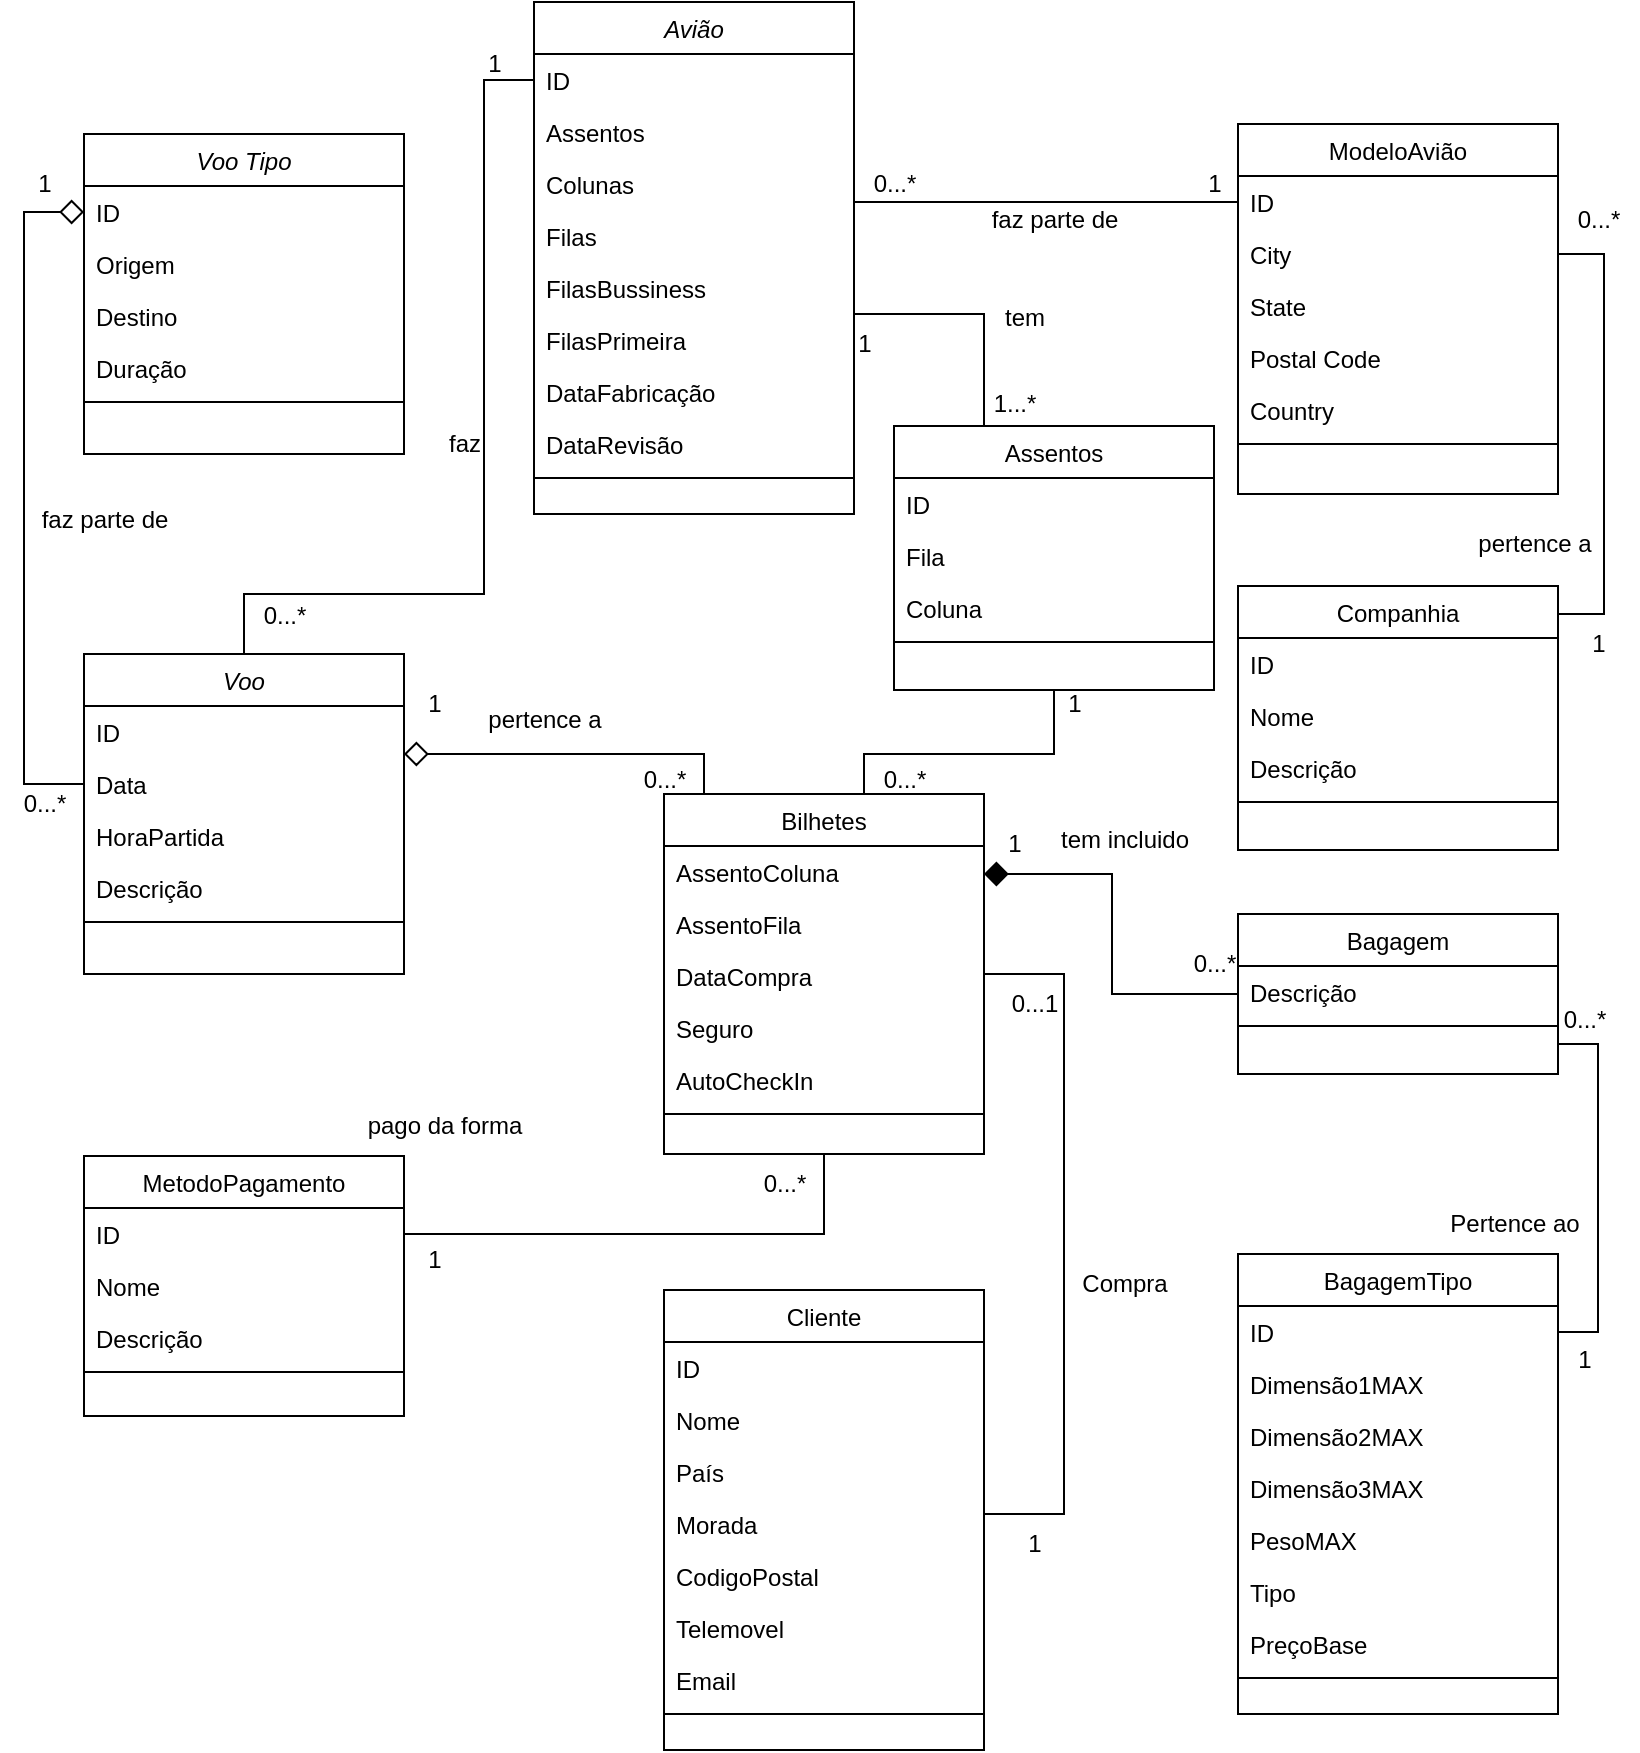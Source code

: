 <mxfile version="22.1.18" type="device">
  <diagram id="C5RBs43oDa-KdzZeNtuy" name="Page-1">
    <mxGraphModel dx="1434" dy="772" grid="1" gridSize="10" guides="1" tooltips="1" connect="1" arrows="1" fold="1" page="1" pageScale="1" pageWidth="827" pageHeight="1169" math="0" shadow="0">
      <root>
        <mxCell id="WIyWlLk6GJQsqaUBKTNV-0" />
        <mxCell id="WIyWlLk6GJQsqaUBKTNV-1" parent="WIyWlLk6GJQsqaUBKTNV-0" />
        <mxCell id="zkfFHV4jXpPFQw0GAbJ--0" value="Avião" style="swimlane;fontStyle=2;align=center;verticalAlign=top;childLayout=stackLayout;horizontal=1;startSize=26;horizontalStack=0;resizeParent=1;resizeLast=0;collapsible=1;marginBottom=0;rounded=0;shadow=0;strokeWidth=1;" parent="WIyWlLk6GJQsqaUBKTNV-1" vertex="1">
          <mxGeometry x="275" y="14" width="160" height="256" as="geometry">
            <mxRectangle x="230" y="140" width="160" height="26" as="alternateBounds" />
          </mxGeometry>
        </mxCell>
        <mxCell id="zkfFHV4jXpPFQw0GAbJ--1" value="ID" style="text;align=left;verticalAlign=top;spacingLeft=4;spacingRight=4;overflow=hidden;rotatable=0;points=[[0,0.5],[1,0.5]];portConstraint=eastwest;" parent="zkfFHV4jXpPFQw0GAbJ--0" vertex="1">
          <mxGeometry y="26" width="160" height="26" as="geometry" />
        </mxCell>
        <mxCell id="zkfFHV4jXpPFQw0GAbJ--3" value="Assentos" style="text;align=left;verticalAlign=top;spacingLeft=4;spacingRight=4;overflow=hidden;rotatable=0;points=[[0,0.5],[1,0.5]];portConstraint=eastwest;rounded=0;shadow=0;html=0;" parent="zkfFHV4jXpPFQw0GAbJ--0" vertex="1">
          <mxGeometry y="52" width="160" height="26" as="geometry" />
        </mxCell>
        <mxCell id="Wv0Kw1sdwFfKHBFZQOiC-17" value="Colunas" style="text;align=left;verticalAlign=top;spacingLeft=4;spacingRight=4;overflow=hidden;rotatable=0;points=[[0,0.5],[1,0.5]];portConstraint=eastwest;rounded=0;shadow=0;html=0;" parent="zkfFHV4jXpPFQw0GAbJ--0" vertex="1">
          <mxGeometry y="78" width="160" height="26" as="geometry" />
        </mxCell>
        <mxCell id="Wv0Kw1sdwFfKHBFZQOiC-20" value="Filas" style="text;align=left;verticalAlign=top;spacingLeft=4;spacingRight=4;overflow=hidden;rotatable=0;points=[[0,0.5],[1,0.5]];portConstraint=eastwest;rounded=0;shadow=0;html=0;" parent="zkfFHV4jXpPFQw0GAbJ--0" vertex="1">
          <mxGeometry y="104" width="160" height="26" as="geometry" />
        </mxCell>
        <mxCell id="Wv0Kw1sdwFfKHBFZQOiC-21" value="FilasBussiness" style="text;align=left;verticalAlign=top;spacingLeft=4;spacingRight=4;overflow=hidden;rotatable=0;points=[[0,0.5],[1,0.5]];portConstraint=eastwest;rounded=0;shadow=0;html=0;" parent="zkfFHV4jXpPFQw0GAbJ--0" vertex="1">
          <mxGeometry y="130" width="160" height="26" as="geometry" />
        </mxCell>
        <mxCell id="Wv0Kw1sdwFfKHBFZQOiC-22" value="FilasPrimeira" style="text;align=left;verticalAlign=top;spacingLeft=4;spacingRight=4;overflow=hidden;rotatable=0;points=[[0,0.5],[1,0.5]];portConstraint=eastwest;rounded=0;shadow=0;html=0;" parent="zkfFHV4jXpPFQw0GAbJ--0" vertex="1">
          <mxGeometry y="156" width="160" height="26" as="geometry" />
        </mxCell>
        <mxCell id="Wv0Kw1sdwFfKHBFZQOiC-23" value="DataFabricação" style="text;align=left;verticalAlign=top;spacingLeft=4;spacingRight=4;overflow=hidden;rotatable=0;points=[[0,0.5],[1,0.5]];portConstraint=eastwest;rounded=0;shadow=0;html=0;" parent="zkfFHV4jXpPFQw0GAbJ--0" vertex="1">
          <mxGeometry y="182" width="160" height="26" as="geometry" />
        </mxCell>
        <mxCell id="Wv0Kw1sdwFfKHBFZQOiC-24" value="DataRevisão" style="text;align=left;verticalAlign=top;spacingLeft=4;spacingRight=4;overflow=hidden;rotatable=0;points=[[0,0.5],[1,0.5]];portConstraint=eastwest;rounded=0;shadow=0;html=0;" parent="zkfFHV4jXpPFQw0GAbJ--0" vertex="1">
          <mxGeometry y="208" width="160" height="26" as="geometry" />
        </mxCell>
        <mxCell id="HFDflKQGZGlNmshFSB-5-81" value="" style="line;html=1;strokeWidth=1;align=left;verticalAlign=middle;spacingTop=-1;spacingLeft=3;spacingRight=3;rotatable=0;labelPosition=right;points=[];portConstraint=eastwest;" parent="zkfFHV4jXpPFQw0GAbJ--0" vertex="1">
          <mxGeometry y="234" width="160" height="8" as="geometry" />
        </mxCell>
        <mxCell id="zkfFHV4jXpPFQw0GAbJ--6" value="Cliente" style="swimlane;fontStyle=0;align=center;verticalAlign=top;childLayout=stackLayout;horizontal=1;startSize=26;horizontalStack=0;resizeParent=1;resizeLast=0;collapsible=1;marginBottom=0;rounded=0;shadow=0;strokeWidth=1;" parent="WIyWlLk6GJQsqaUBKTNV-1" vertex="1">
          <mxGeometry x="340" y="658" width="160" height="230" as="geometry">
            <mxRectangle x="90" y="600" width="160" height="26" as="alternateBounds" />
          </mxGeometry>
        </mxCell>
        <mxCell id="zkfFHV4jXpPFQw0GAbJ--7" value="ID" style="text;align=left;verticalAlign=top;spacingLeft=4;spacingRight=4;overflow=hidden;rotatable=0;points=[[0,0.5],[1,0.5]];portConstraint=eastwest;" parent="zkfFHV4jXpPFQw0GAbJ--6" vertex="1">
          <mxGeometry y="26" width="160" height="26" as="geometry" />
        </mxCell>
        <mxCell id="zkfFHV4jXpPFQw0GAbJ--8" value="Nome" style="text;align=left;verticalAlign=top;spacingLeft=4;spacingRight=4;overflow=hidden;rotatable=0;points=[[0,0.5],[1,0.5]];portConstraint=eastwest;rounded=0;shadow=0;html=0;" parent="zkfFHV4jXpPFQw0GAbJ--6" vertex="1">
          <mxGeometry y="52" width="160" height="26" as="geometry" />
        </mxCell>
        <mxCell id="nn8XLu67sMLuScSWn0Wt-12" value="País" style="text;align=left;verticalAlign=top;spacingLeft=4;spacingRight=4;overflow=hidden;rotatable=0;points=[[0,0.5],[1,0.5]];portConstraint=eastwest;rounded=0;shadow=0;html=0;" parent="zkfFHV4jXpPFQw0GAbJ--6" vertex="1">
          <mxGeometry y="78" width="160" height="26" as="geometry" />
        </mxCell>
        <mxCell id="HFDflKQGZGlNmshFSB-5-25" value="Morada" style="text;align=left;verticalAlign=top;spacingLeft=4;spacingRight=4;overflow=hidden;rotatable=0;points=[[0,0.5],[1,0.5]];portConstraint=eastwest;rounded=0;shadow=0;html=0;" parent="zkfFHV4jXpPFQw0GAbJ--6" vertex="1">
          <mxGeometry y="104" width="160" height="26" as="geometry" />
        </mxCell>
        <mxCell id="HFDflKQGZGlNmshFSB-5-26" value="CodigoPostal" style="text;align=left;verticalAlign=top;spacingLeft=4;spacingRight=4;overflow=hidden;rotatable=0;points=[[0,0.5],[1,0.5]];portConstraint=eastwest;rounded=0;shadow=0;html=0;" parent="zkfFHV4jXpPFQw0GAbJ--6" vertex="1">
          <mxGeometry y="130" width="160" height="26" as="geometry" />
        </mxCell>
        <mxCell id="HFDflKQGZGlNmshFSB-5-27" value="Telemovel" style="text;align=left;verticalAlign=top;spacingLeft=4;spacingRight=4;overflow=hidden;rotatable=0;points=[[0,0.5],[1,0.5]];portConstraint=eastwest;rounded=0;shadow=0;html=0;" parent="zkfFHV4jXpPFQw0GAbJ--6" vertex="1">
          <mxGeometry y="156" width="160" height="26" as="geometry" />
        </mxCell>
        <mxCell id="HFDflKQGZGlNmshFSB-5-28" value="Email" style="text;align=left;verticalAlign=top;spacingLeft=4;spacingRight=4;overflow=hidden;rotatable=0;points=[[0,0.5],[1,0.5]];portConstraint=eastwest;rounded=0;shadow=0;html=0;" parent="zkfFHV4jXpPFQw0GAbJ--6" vertex="1">
          <mxGeometry y="182" width="160" height="26" as="geometry" />
        </mxCell>
        <mxCell id="HFDflKQGZGlNmshFSB-5-44" value="" style="line;html=1;strokeWidth=1;align=left;verticalAlign=middle;spacingTop=-1;spacingLeft=3;spacingRight=3;rotatable=0;labelPosition=right;points=[];portConstraint=eastwest;" parent="zkfFHV4jXpPFQw0GAbJ--6" vertex="1">
          <mxGeometry y="208" width="160" height="8" as="geometry" />
        </mxCell>
        <mxCell id="zkfFHV4jXpPFQw0GAbJ--12" value="" style="endArrow=none;endSize=10;endFill=0;shadow=0;strokeWidth=1;rounded=0;edgeStyle=orthogonalEdgeStyle;elbow=vertical;" parent="WIyWlLk6GJQsqaUBKTNV-1" source="zkfFHV4jXpPFQw0GAbJ--6" edge="1">
          <mxGeometry width="160" relative="1" as="geometry">
            <mxPoint x="170" y="443" as="sourcePoint" />
            <mxPoint x="500" y="500" as="targetPoint" />
            <Array as="points">
              <mxPoint x="540" y="770" />
              <mxPoint x="540" y="500" />
            </Array>
          </mxGeometry>
        </mxCell>
        <mxCell id="zkfFHV4jXpPFQw0GAbJ--17" value="ModeloAvião" style="swimlane;fontStyle=0;align=center;verticalAlign=top;childLayout=stackLayout;horizontal=1;startSize=26;horizontalStack=0;resizeParent=1;resizeLast=0;collapsible=1;marginBottom=0;rounded=0;shadow=0;strokeWidth=1;" parent="WIyWlLk6GJQsqaUBKTNV-1" vertex="1">
          <mxGeometry x="627" y="75" width="160" height="185" as="geometry">
            <mxRectangle x="550" y="140" width="160" height="26" as="alternateBounds" />
          </mxGeometry>
        </mxCell>
        <mxCell id="zkfFHV4jXpPFQw0GAbJ--18" value="ID" style="text;align=left;verticalAlign=top;spacingLeft=4;spacingRight=4;overflow=hidden;rotatable=0;points=[[0,0.5],[1,0.5]];portConstraint=eastwest;" parent="zkfFHV4jXpPFQw0GAbJ--17" vertex="1">
          <mxGeometry y="26" width="160" height="26" as="geometry" />
        </mxCell>
        <mxCell id="zkfFHV4jXpPFQw0GAbJ--19" value="City" style="text;align=left;verticalAlign=top;spacingLeft=4;spacingRight=4;overflow=hidden;rotatable=0;points=[[0,0.5],[1,0.5]];portConstraint=eastwest;rounded=0;shadow=0;html=0;" parent="zkfFHV4jXpPFQw0GAbJ--17" vertex="1">
          <mxGeometry y="52" width="160" height="26" as="geometry" />
        </mxCell>
        <mxCell id="zkfFHV4jXpPFQw0GAbJ--20" value="State" style="text;align=left;verticalAlign=top;spacingLeft=4;spacingRight=4;overflow=hidden;rotatable=0;points=[[0,0.5],[1,0.5]];portConstraint=eastwest;rounded=0;shadow=0;html=0;" parent="zkfFHV4jXpPFQw0GAbJ--17" vertex="1">
          <mxGeometry y="78" width="160" height="26" as="geometry" />
        </mxCell>
        <mxCell id="zkfFHV4jXpPFQw0GAbJ--21" value="Postal Code" style="text;align=left;verticalAlign=top;spacingLeft=4;spacingRight=4;overflow=hidden;rotatable=0;points=[[0,0.5],[1,0.5]];portConstraint=eastwest;rounded=0;shadow=0;html=0;" parent="zkfFHV4jXpPFQw0GAbJ--17" vertex="1">
          <mxGeometry y="104" width="160" height="26" as="geometry" />
        </mxCell>
        <mxCell id="zkfFHV4jXpPFQw0GAbJ--22" value="Country" style="text;align=left;verticalAlign=top;spacingLeft=4;spacingRight=4;overflow=hidden;rotatable=0;points=[[0,0.5],[1,0.5]];portConstraint=eastwest;rounded=0;shadow=0;html=0;" parent="zkfFHV4jXpPFQw0GAbJ--17" vertex="1">
          <mxGeometry y="130" width="160" height="26" as="geometry" />
        </mxCell>
        <mxCell id="HFDflKQGZGlNmshFSB-5-82" value="" style="line;html=1;strokeWidth=1;align=left;verticalAlign=middle;spacingTop=-1;spacingLeft=3;spacingRight=3;rotatable=0;labelPosition=right;points=[];portConstraint=eastwest;" parent="zkfFHV4jXpPFQw0GAbJ--17" vertex="1">
          <mxGeometry y="156" width="160" height="8" as="geometry" />
        </mxCell>
        <mxCell id="iLiX_4BjP5xDrhOlssZI-0" style="edgeStyle=orthogonalEdgeStyle;rounded=0;orthogonalLoop=1;jettySize=auto;html=1;endArrow=none;endFill=0;startArrow=diamond;startFill=0;startSize=10;" parent="WIyWlLk6GJQsqaUBKTNV-1" source="nn8XLu67sMLuScSWn0Wt-0" target="nn8XLu67sMLuScSWn0Wt-6" edge="1">
          <mxGeometry relative="1" as="geometry">
            <Array as="points">
              <mxPoint x="20" y="119" />
              <mxPoint x="20" y="405" />
            </Array>
            <mxPoint x="50" y="405" as="targetPoint" />
          </mxGeometry>
        </mxCell>
        <mxCell id="nn8XLu67sMLuScSWn0Wt-0" value="Voo Tipo" style="swimlane;fontStyle=2;align=center;verticalAlign=top;childLayout=stackLayout;horizontal=1;startSize=26;horizontalStack=0;resizeParent=1;resizeLast=0;collapsible=1;marginBottom=0;rounded=0;shadow=0;strokeWidth=1;" parent="WIyWlLk6GJQsqaUBKTNV-1" vertex="1">
          <mxGeometry x="50" y="80" width="160" height="160" as="geometry">
            <mxRectangle x="230" y="140" width="160" height="26" as="alternateBounds" />
          </mxGeometry>
        </mxCell>
        <mxCell id="nn8XLu67sMLuScSWn0Wt-1" value="ID" style="text;align=left;verticalAlign=top;spacingLeft=4;spacingRight=4;overflow=hidden;rotatable=0;points=[[0,0.5],[1,0.5]];portConstraint=eastwest;" parent="nn8XLu67sMLuScSWn0Wt-0" vertex="1">
          <mxGeometry y="26" width="160" height="26" as="geometry" />
        </mxCell>
        <mxCell id="nn8XLu67sMLuScSWn0Wt-2" value="Origem" style="text;align=left;verticalAlign=top;spacingLeft=4;spacingRight=4;overflow=hidden;rotatable=0;points=[[0,0.5],[1,0.5]];portConstraint=eastwest;rounded=0;shadow=0;html=0;" parent="nn8XLu67sMLuScSWn0Wt-0" vertex="1">
          <mxGeometry y="52" width="160" height="26" as="geometry" />
        </mxCell>
        <mxCell id="nn8XLu67sMLuScSWn0Wt-3" value="Destino" style="text;align=left;verticalAlign=top;spacingLeft=4;spacingRight=4;overflow=hidden;rotatable=0;points=[[0,0.5],[1,0.5]];portConstraint=eastwest;rounded=0;shadow=0;html=0;" parent="nn8XLu67sMLuScSWn0Wt-0" vertex="1">
          <mxGeometry y="78" width="160" height="26" as="geometry" />
        </mxCell>
        <mxCell id="Wv0Kw1sdwFfKHBFZQOiC-16" value="Duração" style="text;align=left;verticalAlign=top;spacingLeft=4;spacingRight=4;overflow=hidden;rotatable=0;points=[[0,0.5],[1,0.5]];portConstraint=eastwest;rounded=0;shadow=0;html=0;" parent="nn8XLu67sMLuScSWn0Wt-0" vertex="1">
          <mxGeometry y="104" width="160" height="26" as="geometry" />
        </mxCell>
        <mxCell id="HFDflKQGZGlNmshFSB-5-80" value="" style="line;html=1;strokeWidth=1;align=left;verticalAlign=middle;spacingTop=-1;spacingLeft=3;spacingRight=3;rotatable=0;labelPosition=right;points=[];portConstraint=eastwest;" parent="nn8XLu67sMLuScSWn0Wt-0" vertex="1">
          <mxGeometry y="130" width="160" height="8" as="geometry" />
        </mxCell>
        <mxCell id="nn8XLu67sMLuScSWn0Wt-6" value="Voo" style="swimlane;fontStyle=2;align=center;verticalAlign=top;childLayout=stackLayout;horizontal=1;startSize=26;horizontalStack=0;resizeParent=1;resizeLast=0;collapsible=1;marginBottom=0;rounded=0;shadow=0;strokeWidth=1;" parent="WIyWlLk6GJQsqaUBKTNV-1" vertex="1">
          <mxGeometry x="50" y="340" width="160" height="160" as="geometry">
            <mxRectangle x="230" y="140" width="160" height="26" as="alternateBounds" />
          </mxGeometry>
        </mxCell>
        <mxCell id="nn8XLu67sMLuScSWn0Wt-7" value="ID" style="text;align=left;verticalAlign=top;spacingLeft=4;spacingRight=4;overflow=hidden;rotatable=0;points=[[0,0.5],[1,0.5]];portConstraint=eastwest;" parent="nn8XLu67sMLuScSWn0Wt-6" vertex="1">
          <mxGeometry y="26" width="160" height="26" as="geometry" />
        </mxCell>
        <mxCell id="Wv0Kw1sdwFfKHBFZQOiC-13" value="Data" style="text;align=left;verticalAlign=top;spacingLeft=4;spacingRight=4;overflow=hidden;rotatable=0;points=[[0,0.5],[1,0.5]];portConstraint=eastwest;rounded=0;shadow=0;html=0;" parent="nn8XLu67sMLuScSWn0Wt-6" vertex="1">
          <mxGeometry y="52" width="160" height="26" as="geometry" />
        </mxCell>
        <mxCell id="Wv0Kw1sdwFfKHBFZQOiC-14" value="HoraPartida" style="text;align=left;verticalAlign=top;spacingLeft=4;spacingRight=4;overflow=hidden;rotatable=0;points=[[0,0.5],[1,0.5]];portConstraint=eastwest;rounded=0;shadow=0;html=0;" parent="nn8XLu67sMLuScSWn0Wt-6" vertex="1">
          <mxGeometry y="78" width="160" height="26" as="geometry" />
        </mxCell>
        <mxCell id="Wv0Kw1sdwFfKHBFZQOiC-15" value="Descrição" style="text;align=left;verticalAlign=top;spacingLeft=4;spacingRight=4;overflow=hidden;rotatable=0;points=[[0,0.5],[1,0.5]];portConstraint=eastwest;rounded=0;shadow=0;html=0;" parent="nn8XLu67sMLuScSWn0Wt-6" vertex="1">
          <mxGeometry y="104" width="160" height="26" as="geometry" />
        </mxCell>
        <mxCell id="HFDflKQGZGlNmshFSB-5-79" value="" style="line;html=1;strokeWidth=1;align=left;verticalAlign=middle;spacingTop=-1;spacingLeft=3;spacingRight=3;rotatable=0;labelPosition=right;points=[];portConstraint=eastwest;" parent="nn8XLu67sMLuScSWn0Wt-6" vertex="1">
          <mxGeometry y="130" width="160" height="8" as="geometry" />
        </mxCell>
        <mxCell id="iLiX_4BjP5xDrhOlssZI-1" style="edgeStyle=orthogonalEdgeStyle;rounded=0;orthogonalLoop=1;jettySize=auto;html=1;endArrow=none;endFill=0;" parent="WIyWlLk6GJQsqaUBKTNV-1" source="zkfFHV4jXpPFQw0GAbJ--1" target="nn8XLu67sMLuScSWn0Wt-6" edge="1">
          <mxGeometry relative="1" as="geometry">
            <Array as="points">
              <mxPoint x="250" y="53" />
              <mxPoint x="250" y="310" />
              <mxPoint x="130" y="310" />
            </Array>
            <mxPoint x="130" y="418" as="targetPoint" />
          </mxGeometry>
        </mxCell>
        <mxCell id="iLiX_4BjP5xDrhOlssZI-2" value="0...*" style="text;html=1;align=center;verticalAlign=middle;resizable=0;points=[];autosize=1;strokeColor=none;fillColor=none;" parent="WIyWlLk6GJQsqaUBKTNV-1" vertex="1">
          <mxGeometry x="130" y="306" width="40" height="30" as="geometry" />
        </mxCell>
        <mxCell id="iLiX_4BjP5xDrhOlssZI-3" value="0...*" style="text;html=1;align=center;verticalAlign=middle;resizable=0;points=[];autosize=1;strokeColor=none;fillColor=none;" parent="WIyWlLk6GJQsqaUBKTNV-1" vertex="1">
          <mxGeometry x="10" y="400" width="40" height="30" as="geometry" />
        </mxCell>
        <mxCell id="Wv0Kw1sdwFfKHBFZQOiC-0" value="1" style="text;html=1;align=center;verticalAlign=middle;resizable=0;points=[];autosize=1;strokeColor=none;fillColor=none;" parent="WIyWlLk6GJQsqaUBKTNV-1" vertex="1">
          <mxGeometry x="15" y="90" width="30" height="30" as="geometry" />
        </mxCell>
        <mxCell id="Wv0Kw1sdwFfKHBFZQOiC-1" value="1" style="text;html=1;align=center;verticalAlign=middle;resizable=0;points=[];autosize=1;strokeColor=none;fillColor=none;" parent="WIyWlLk6GJQsqaUBKTNV-1" vertex="1">
          <mxGeometry x="240" y="30" width="30" height="30" as="geometry" />
        </mxCell>
        <mxCell id="Wv0Kw1sdwFfKHBFZQOiC-2" value="Bilhetes" style="swimlane;fontStyle=0;align=center;verticalAlign=top;childLayout=stackLayout;horizontal=1;startSize=26;horizontalStack=0;resizeParent=1;resizeLast=0;collapsible=1;marginBottom=0;rounded=0;shadow=0;strokeWidth=1;" parent="WIyWlLk6GJQsqaUBKTNV-1" vertex="1">
          <mxGeometry x="340" y="410" width="160" height="180" as="geometry">
            <mxRectangle x="90" y="600" width="160" height="26" as="alternateBounds" />
          </mxGeometry>
        </mxCell>
        <mxCell id="Wv0Kw1sdwFfKHBFZQOiC-7" value="AssentoColuna" style="text;align=left;verticalAlign=top;spacingLeft=4;spacingRight=4;overflow=hidden;rotatable=0;points=[[0,0.5],[1,0.5]];portConstraint=eastwest;rounded=0;shadow=0;html=0;" parent="Wv0Kw1sdwFfKHBFZQOiC-2" vertex="1">
          <mxGeometry y="26" width="160" height="26" as="geometry" />
        </mxCell>
        <mxCell id="Wv0Kw1sdwFfKHBFZQOiC-8" value="AssentoFila" style="text;align=left;verticalAlign=top;spacingLeft=4;spacingRight=4;overflow=hidden;rotatable=0;points=[[0,0.5],[1,0.5]];portConstraint=eastwest;rounded=0;shadow=0;html=0;" parent="Wv0Kw1sdwFfKHBFZQOiC-2" vertex="1">
          <mxGeometry y="52" width="160" height="26" as="geometry" />
        </mxCell>
        <mxCell id="Wv0Kw1sdwFfKHBFZQOiC-10" value="DataCompra" style="text;align=left;verticalAlign=top;spacingLeft=4;spacingRight=4;overflow=hidden;rotatable=0;points=[[0,0.5],[1,0.5]];portConstraint=eastwest;rounded=0;shadow=0;html=0;" parent="Wv0Kw1sdwFfKHBFZQOiC-2" vertex="1">
          <mxGeometry y="78" width="160" height="26" as="geometry" />
        </mxCell>
        <mxCell id="Wv0Kw1sdwFfKHBFZQOiC-11" value="Seguro" style="text;align=left;verticalAlign=top;spacingLeft=4;spacingRight=4;overflow=hidden;rotatable=0;points=[[0,0.5],[1,0.5]];portConstraint=eastwest;rounded=0;shadow=0;html=0;" parent="Wv0Kw1sdwFfKHBFZQOiC-2" vertex="1">
          <mxGeometry y="104" width="160" height="26" as="geometry" />
        </mxCell>
        <mxCell id="Wv0Kw1sdwFfKHBFZQOiC-12" value="AutoCheckIn" style="text;align=left;verticalAlign=top;spacingLeft=4;spacingRight=4;overflow=hidden;rotatable=0;points=[[0,0.5],[1,0.5]];portConstraint=eastwest;rounded=0;shadow=0;html=0;" parent="Wv0Kw1sdwFfKHBFZQOiC-2" vertex="1">
          <mxGeometry y="130" width="160" height="26" as="geometry" />
        </mxCell>
        <mxCell id="HFDflKQGZGlNmshFSB-5-45" value="" style="line;html=1;strokeWidth=1;align=left;verticalAlign=middle;spacingTop=-1;spacingLeft=3;spacingRight=3;rotatable=0;labelPosition=right;points=[];portConstraint=eastwest;" parent="Wv0Kw1sdwFfKHBFZQOiC-2" vertex="1">
          <mxGeometry y="156" width="160" height="8" as="geometry" />
        </mxCell>
        <mxCell id="Wv0Kw1sdwFfKHBFZQOiC-6" value="" style="endArrow=diamond;endSize=10;endFill=0;shadow=0;strokeWidth=1;rounded=0;edgeStyle=orthogonalEdgeStyle;" parent="WIyWlLk6GJQsqaUBKTNV-1" source="Wv0Kw1sdwFfKHBFZQOiC-2" target="nn8XLu67sMLuScSWn0Wt-6" edge="1">
          <mxGeometry width="160" relative="1" as="geometry">
            <mxPoint x="340" y="475" as="sourcePoint" />
            <mxPoint x="560" y="328" as="targetPoint" />
            <Array as="points">
              <mxPoint x="360" y="390" />
            </Array>
          </mxGeometry>
        </mxCell>
        <mxCell id="HFDflKQGZGlNmshFSB-5-0" value="0...*" style="text;html=1;align=center;verticalAlign=middle;resizable=0;points=[];autosize=1;strokeColor=none;fillColor=none;" parent="WIyWlLk6GJQsqaUBKTNV-1" vertex="1">
          <mxGeometry x="320" y="388" width="40" height="30" as="geometry" />
        </mxCell>
        <mxCell id="HFDflKQGZGlNmshFSB-5-1" value="1" style="text;html=1;align=center;verticalAlign=middle;resizable=0;points=[];autosize=1;strokeColor=none;fillColor=none;" parent="WIyWlLk6GJQsqaUBKTNV-1" vertex="1">
          <mxGeometry x="210" y="350" width="30" height="30" as="geometry" />
        </mxCell>
        <mxCell id="HFDflKQGZGlNmshFSB-5-4" style="edgeStyle=orthogonalEdgeStyle;rounded=0;orthogonalLoop=1;jettySize=auto;html=1;endArrow=none;endFill=0;" parent="WIyWlLk6GJQsqaUBKTNV-1" source="zkfFHV4jXpPFQw0GAbJ--18" target="zkfFHV4jXpPFQw0GAbJ--0" edge="1">
          <mxGeometry relative="1" as="geometry">
            <mxPoint x="435" y="79" as="targetPoint" />
            <Array as="points">
              <mxPoint x="490" y="114" />
              <mxPoint x="490" y="114" />
            </Array>
          </mxGeometry>
        </mxCell>
        <mxCell id="HFDflKQGZGlNmshFSB-5-8" value="faz" style="text;html=1;align=center;verticalAlign=middle;resizable=0;points=[];autosize=1;strokeColor=none;fillColor=none;" parent="WIyWlLk6GJQsqaUBKTNV-1" vertex="1">
          <mxGeometry x="220" y="220" width="40" height="30" as="geometry" />
        </mxCell>
        <mxCell id="HFDflKQGZGlNmshFSB-5-9" value="faz parte de" style="text;html=1;align=center;verticalAlign=middle;resizable=0;points=[];autosize=1;strokeColor=none;fillColor=none;" parent="WIyWlLk6GJQsqaUBKTNV-1" vertex="1">
          <mxGeometry x="490" y="108" width="90" height="30" as="geometry" />
        </mxCell>
        <mxCell id="HFDflKQGZGlNmshFSB-5-10" value="1" style="text;html=1;align=center;verticalAlign=middle;resizable=0;points=[];autosize=1;strokeColor=none;fillColor=none;" parent="WIyWlLk6GJQsqaUBKTNV-1" vertex="1">
          <mxGeometry x="600" y="90" width="30" height="30" as="geometry" />
        </mxCell>
        <mxCell id="HFDflKQGZGlNmshFSB-5-11" value="0...*" style="text;html=1;align=center;verticalAlign=middle;resizable=0;points=[];autosize=1;strokeColor=none;fillColor=none;" parent="WIyWlLk6GJQsqaUBKTNV-1" vertex="1">
          <mxGeometry x="435" y="90" width="40" height="30" as="geometry" />
        </mxCell>
        <mxCell id="HFDflKQGZGlNmshFSB-5-13" value="Companhia" style="swimlane;fontStyle=0;align=center;verticalAlign=top;childLayout=stackLayout;horizontal=1;startSize=26;horizontalStack=0;resizeParent=1;resizeLast=0;collapsible=1;marginBottom=0;rounded=0;shadow=0;strokeWidth=1;" parent="WIyWlLk6GJQsqaUBKTNV-1" vertex="1">
          <mxGeometry x="627" y="306" width="160" height="132" as="geometry">
            <mxRectangle x="550" y="140" width="160" height="26" as="alternateBounds" />
          </mxGeometry>
        </mxCell>
        <mxCell id="HFDflKQGZGlNmshFSB-5-14" value="ID" style="text;align=left;verticalAlign=top;spacingLeft=4;spacingRight=4;overflow=hidden;rotatable=0;points=[[0,0.5],[1,0.5]];portConstraint=eastwest;" parent="HFDflKQGZGlNmshFSB-5-13" vertex="1">
          <mxGeometry y="26" width="160" height="26" as="geometry" />
        </mxCell>
        <mxCell id="HFDflKQGZGlNmshFSB-5-15" value="Nome" style="text;align=left;verticalAlign=top;spacingLeft=4;spacingRight=4;overflow=hidden;rotatable=0;points=[[0,0.5],[1,0.5]];portConstraint=eastwest;rounded=0;shadow=0;html=0;" parent="HFDflKQGZGlNmshFSB-5-13" vertex="1">
          <mxGeometry y="52" width="160" height="26" as="geometry" />
        </mxCell>
        <mxCell id="HFDflKQGZGlNmshFSB-5-16" value="Descrição" style="text;align=left;verticalAlign=top;spacingLeft=4;spacingRight=4;overflow=hidden;rotatable=0;points=[[0,0.5],[1,0.5]];portConstraint=eastwest;rounded=0;shadow=0;html=0;" parent="HFDflKQGZGlNmshFSB-5-13" vertex="1">
          <mxGeometry y="78" width="160" height="26" as="geometry" />
        </mxCell>
        <mxCell id="HFDflKQGZGlNmshFSB-5-19" value="" style="line;html=1;strokeWidth=1;align=left;verticalAlign=middle;spacingTop=-1;spacingLeft=3;spacingRight=3;rotatable=0;labelPosition=right;points=[];portConstraint=eastwest;" parent="HFDflKQGZGlNmshFSB-5-13" vertex="1">
          <mxGeometry y="104" width="160" height="8" as="geometry" />
        </mxCell>
        <mxCell id="HFDflKQGZGlNmshFSB-5-20" style="edgeStyle=orthogonalEdgeStyle;rounded=0;orthogonalLoop=1;jettySize=auto;html=1;endArrow=none;endFill=0;" parent="WIyWlLk6GJQsqaUBKTNV-1" source="HFDflKQGZGlNmshFSB-5-13" target="zkfFHV4jXpPFQw0GAbJ--17" edge="1">
          <mxGeometry relative="1" as="geometry">
            <Array as="points">
              <mxPoint x="810" y="320" />
              <mxPoint x="810" y="140" />
            </Array>
          </mxGeometry>
        </mxCell>
        <mxCell id="HFDflKQGZGlNmshFSB-5-21" value="1" style="text;html=1;align=center;verticalAlign=middle;resizable=0;points=[];autosize=1;strokeColor=none;fillColor=none;" parent="WIyWlLk6GJQsqaUBKTNV-1" vertex="1">
          <mxGeometry x="792" y="320" width="30" height="30" as="geometry" />
        </mxCell>
        <mxCell id="HFDflKQGZGlNmshFSB-5-22" value="0...*" style="text;html=1;align=center;verticalAlign=middle;resizable=0;points=[];autosize=1;strokeColor=none;fillColor=none;" parent="WIyWlLk6GJQsqaUBKTNV-1" vertex="1">
          <mxGeometry x="787" y="108" width="40" height="30" as="geometry" />
        </mxCell>
        <mxCell id="HFDflKQGZGlNmshFSB-5-23" value="pertence a" style="text;html=1;align=center;verticalAlign=middle;resizable=0;points=[];autosize=1;strokeColor=none;fillColor=none;" parent="WIyWlLk6GJQsqaUBKTNV-1" vertex="1">
          <mxGeometry x="735" y="270" width="80" height="30" as="geometry" />
        </mxCell>
        <mxCell id="HFDflKQGZGlNmshFSB-5-24" value="faz parte de" style="text;html=1;align=center;verticalAlign=middle;resizable=0;points=[];autosize=1;strokeColor=none;fillColor=none;" parent="WIyWlLk6GJQsqaUBKTNV-1" vertex="1">
          <mxGeometry x="15" y="258" width="90" height="30" as="geometry" />
        </mxCell>
        <mxCell id="HFDflKQGZGlNmshFSB-5-29" value="0...1" style="text;html=1;align=center;verticalAlign=middle;resizable=0;points=[];autosize=1;strokeColor=none;fillColor=none;" parent="WIyWlLk6GJQsqaUBKTNV-1" vertex="1">
          <mxGeometry x="500" y="500" width="50" height="30" as="geometry" />
        </mxCell>
        <mxCell id="HFDflKQGZGlNmshFSB-5-30" value="1" style="text;html=1;align=center;verticalAlign=middle;resizable=0;points=[];autosize=1;strokeColor=none;fillColor=none;" parent="WIyWlLk6GJQsqaUBKTNV-1" vertex="1">
          <mxGeometry x="510" y="770" width="30" height="30" as="geometry" />
        </mxCell>
        <mxCell id="HFDflKQGZGlNmshFSB-5-31" value="MetodoPagamento" style="swimlane;fontStyle=0;align=center;verticalAlign=top;childLayout=stackLayout;horizontal=1;startSize=26;horizontalStack=0;resizeParent=1;resizeLast=0;collapsible=1;marginBottom=0;rounded=0;shadow=0;strokeWidth=1;" parent="WIyWlLk6GJQsqaUBKTNV-1" vertex="1">
          <mxGeometry x="50" y="591" width="160" height="130" as="geometry">
            <mxRectangle x="90" y="600" width="160" height="26" as="alternateBounds" />
          </mxGeometry>
        </mxCell>
        <mxCell id="HFDflKQGZGlNmshFSB-5-32" value="ID" style="text;align=left;verticalAlign=top;spacingLeft=4;spacingRight=4;overflow=hidden;rotatable=0;points=[[0,0.5],[1,0.5]];portConstraint=eastwest;" parent="HFDflKQGZGlNmshFSB-5-31" vertex="1">
          <mxGeometry y="26" width="160" height="26" as="geometry" />
        </mxCell>
        <mxCell id="HFDflKQGZGlNmshFSB-5-33" value="Nome" style="text;align=left;verticalAlign=top;spacingLeft=4;spacingRight=4;overflow=hidden;rotatable=0;points=[[0,0.5],[1,0.5]];portConstraint=eastwest;rounded=0;shadow=0;html=0;" parent="HFDflKQGZGlNmshFSB-5-31" vertex="1">
          <mxGeometry y="52" width="160" height="26" as="geometry" />
        </mxCell>
        <mxCell id="HFDflKQGZGlNmshFSB-5-34" value="Descrição" style="text;align=left;verticalAlign=top;spacingLeft=4;spacingRight=4;overflow=hidden;rotatable=0;points=[[0,0.5],[1,0.5]];portConstraint=eastwest;rounded=0;shadow=0;html=0;" parent="HFDflKQGZGlNmshFSB-5-31" vertex="1">
          <mxGeometry y="78" width="160" height="26" as="geometry" />
        </mxCell>
        <mxCell id="HFDflKQGZGlNmshFSB-5-40" value="" style="line;html=1;strokeWidth=1;align=left;verticalAlign=middle;spacingTop=-1;spacingLeft=3;spacingRight=3;rotatable=0;labelPosition=right;points=[];portConstraint=eastwest;" parent="HFDflKQGZGlNmshFSB-5-31" vertex="1">
          <mxGeometry y="104" width="160" height="8" as="geometry" />
        </mxCell>
        <mxCell id="HFDflKQGZGlNmshFSB-5-39" style="edgeStyle=orthogonalEdgeStyle;rounded=0;orthogonalLoop=1;jettySize=auto;html=1;endArrow=none;endFill=0;" parent="WIyWlLk6GJQsqaUBKTNV-1" source="HFDflKQGZGlNmshFSB-5-32" target="Wv0Kw1sdwFfKHBFZQOiC-2" edge="1">
          <mxGeometry relative="1" as="geometry">
            <mxPoint x="340" y="527" as="targetPoint" />
          </mxGeometry>
        </mxCell>
        <mxCell id="HFDflKQGZGlNmshFSB-5-41" value="1" style="text;html=1;align=center;verticalAlign=middle;resizable=0;points=[];autosize=1;strokeColor=none;fillColor=none;" parent="WIyWlLk6GJQsqaUBKTNV-1" vertex="1">
          <mxGeometry x="210" y="628" width="30" height="30" as="geometry" />
        </mxCell>
        <mxCell id="HFDflKQGZGlNmshFSB-5-42" value="0...*" style="text;html=1;align=center;verticalAlign=middle;resizable=0;points=[];autosize=1;strokeColor=none;fillColor=none;" parent="WIyWlLk6GJQsqaUBKTNV-1" vertex="1">
          <mxGeometry x="380" y="590" width="40" height="30" as="geometry" />
        </mxCell>
        <mxCell id="HFDflKQGZGlNmshFSB-5-46" value="Bagagem" style="swimlane;fontStyle=0;align=center;verticalAlign=top;childLayout=stackLayout;horizontal=1;startSize=26;horizontalStack=0;resizeParent=1;resizeLast=0;collapsible=1;marginBottom=0;rounded=0;shadow=0;strokeWidth=1;" parent="WIyWlLk6GJQsqaUBKTNV-1" vertex="1">
          <mxGeometry x="627" y="470" width="160" height="80" as="geometry">
            <mxRectangle x="90" y="600" width="160" height="26" as="alternateBounds" />
          </mxGeometry>
        </mxCell>
        <mxCell id="HFDflKQGZGlNmshFSB-5-49" value="Descrição" style="text;align=left;verticalAlign=top;spacingLeft=4;spacingRight=4;overflow=hidden;rotatable=0;points=[[0,0.5],[1,0.5]];portConstraint=eastwest;rounded=0;shadow=0;html=0;" parent="HFDflKQGZGlNmshFSB-5-46" vertex="1">
          <mxGeometry y="26" width="160" height="26" as="geometry" />
        </mxCell>
        <mxCell id="HFDflKQGZGlNmshFSB-5-54" value="" style="line;html=1;strokeWidth=1;align=left;verticalAlign=middle;spacingTop=-1;spacingLeft=3;spacingRight=3;rotatable=0;labelPosition=right;points=[];portConstraint=eastwest;" parent="HFDflKQGZGlNmshFSB-5-46" vertex="1">
          <mxGeometry y="52" width="160" height="8" as="geometry" />
        </mxCell>
        <mxCell id="HFDflKQGZGlNmshFSB-5-55" value="BagagemTipo" style="swimlane;fontStyle=0;align=center;verticalAlign=top;childLayout=stackLayout;horizontal=1;startSize=26;horizontalStack=0;resizeParent=1;resizeLast=0;collapsible=1;marginBottom=0;rounded=0;shadow=0;strokeWidth=1;" parent="WIyWlLk6GJQsqaUBKTNV-1" vertex="1">
          <mxGeometry x="627" y="640" width="160" height="230" as="geometry">
            <mxRectangle x="90" y="600" width="160" height="26" as="alternateBounds" />
          </mxGeometry>
        </mxCell>
        <mxCell id="HFDflKQGZGlNmshFSB-5-56" value="ID" style="text;align=left;verticalAlign=top;spacingLeft=4;spacingRight=4;overflow=hidden;rotatable=0;points=[[0,0.5],[1,0.5]];portConstraint=eastwest;" parent="HFDflKQGZGlNmshFSB-5-55" vertex="1">
          <mxGeometry y="26" width="160" height="26" as="geometry" />
        </mxCell>
        <mxCell id="HFDflKQGZGlNmshFSB-5-57" value="Dimensão1MAX" style="text;align=left;verticalAlign=top;spacingLeft=4;spacingRight=4;overflow=hidden;rotatable=0;points=[[0,0.5],[1,0.5]];portConstraint=eastwest;rounded=0;shadow=0;html=0;" parent="HFDflKQGZGlNmshFSB-5-55" vertex="1">
          <mxGeometry y="52" width="160" height="26" as="geometry" />
        </mxCell>
        <mxCell id="HFDflKQGZGlNmshFSB-5-58" value="Dimensão2MAX" style="text;align=left;verticalAlign=top;spacingLeft=4;spacingRight=4;overflow=hidden;rotatable=0;points=[[0,0.5],[1,0.5]];portConstraint=eastwest;rounded=0;shadow=0;html=0;" parent="HFDflKQGZGlNmshFSB-5-55" vertex="1">
          <mxGeometry y="78" width="160" height="26" as="geometry" />
        </mxCell>
        <mxCell id="HFDflKQGZGlNmshFSB-5-61" value="Dimensão3MAX" style="text;align=left;verticalAlign=top;spacingLeft=4;spacingRight=4;overflow=hidden;rotatable=0;points=[[0,0.5],[1,0.5]];portConstraint=eastwest;rounded=0;shadow=0;html=0;" parent="HFDflKQGZGlNmshFSB-5-55" vertex="1">
          <mxGeometry y="104" width="160" height="26" as="geometry" />
        </mxCell>
        <mxCell id="HFDflKQGZGlNmshFSB-5-62" value="PesoMAX" style="text;align=left;verticalAlign=top;spacingLeft=4;spacingRight=4;overflow=hidden;rotatable=0;points=[[0,0.5],[1,0.5]];portConstraint=eastwest;rounded=0;shadow=0;html=0;" parent="HFDflKQGZGlNmshFSB-5-55" vertex="1">
          <mxGeometry y="130" width="160" height="26" as="geometry" />
        </mxCell>
        <mxCell id="HFDflKQGZGlNmshFSB-5-63" value="Tipo" style="text;align=left;verticalAlign=top;spacingLeft=4;spacingRight=4;overflow=hidden;rotatable=0;points=[[0,0.5],[1,0.5]];portConstraint=eastwest;rounded=0;shadow=0;html=0;" parent="HFDflKQGZGlNmshFSB-5-55" vertex="1">
          <mxGeometry y="156" width="160" height="26" as="geometry" />
        </mxCell>
        <mxCell id="HFDflKQGZGlNmshFSB-5-64" value="PreçoBase" style="text;align=left;verticalAlign=top;spacingLeft=4;spacingRight=4;overflow=hidden;rotatable=0;points=[[0,0.5],[1,0.5]];portConstraint=eastwest;rounded=0;shadow=0;html=0;" parent="HFDflKQGZGlNmshFSB-5-55" vertex="1">
          <mxGeometry y="182" width="160" height="26" as="geometry" />
        </mxCell>
        <mxCell id="HFDflKQGZGlNmshFSB-5-59" value="" style="line;html=1;strokeWidth=1;align=left;verticalAlign=middle;spacingTop=-1;spacingLeft=3;spacingRight=3;rotatable=0;labelPosition=right;points=[];portConstraint=eastwest;" parent="HFDflKQGZGlNmshFSB-5-55" vertex="1">
          <mxGeometry y="208" width="160" height="8" as="geometry" />
        </mxCell>
        <mxCell id="HFDflKQGZGlNmshFSB-5-65" style="edgeStyle=orthogonalEdgeStyle;rounded=0;orthogonalLoop=1;jettySize=auto;html=1;endArrow=diamond;endFill=1;endSize=10;startSize=6;" parent="WIyWlLk6GJQsqaUBKTNV-1" target="Wv0Kw1sdwFfKHBFZQOiC-2" edge="1">
          <mxGeometry relative="1" as="geometry">
            <mxPoint x="627" y="509" as="sourcePoint" />
            <Array as="points">
              <mxPoint x="627" y="510" />
              <mxPoint x="564" y="510" />
              <mxPoint x="564" y="450" />
            </Array>
          </mxGeometry>
        </mxCell>
        <mxCell id="HFDflKQGZGlNmshFSB-5-66" style="edgeStyle=orthogonalEdgeStyle;rounded=0;orthogonalLoop=1;jettySize=auto;html=1;endArrow=none;endFill=0;" parent="WIyWlLk6GJQsqaUBKTNV-1" source="HFDflKQGZGlNmshFSB-5-46" target="HFDflKQGZGlNmshFSB-5-55" edge="1">
          <mxGeometry relative="1" as="geometry">
            <mxPoint x="707" y="522" as="sourcePoint" />
            <Array as="points">
              <mxPoint x="807" y="535" />
              <mxPoint x="807" y="679" />
            </Array>
          </mxGeometry>
        </mxCell>
        <mxCell id="HFDflKQGZGlNmshFSB-5-68" value="1" style="text;html=1;align=center;verticalAlign=middle;resizable=0;points=[];autosize=1;strokeColor=none;fillColor=none;" parent="WIyWlLk6GJQsqaUBKTNV-1" vertex="1">
          <mxGeometry x="500" y="420" width="30" height="30" as="geometry" />
        </mxCell>
        <mxCell id="HFDflKQGZGlNmshFSB-5-69" value="0...*" style="text;html=1;align=center;verticalAlign=middle;resizable=0;points=[];autosize=1;strokeColor=none;fillColor=none;" parent="WIyWlLk6GJQsqaUBKTNV-1" vertex="1">
          <mxGeometry x="595" y="480" width="40" height="30" as="geometry" />
        </mxCell>
        <mxCell id="HFDflKQGZGlNmshFSB-5-70" value="1" style="text;html=1;align=center;verticalAlign=middle;resizable=0;points=[];autosize=1;strokeColor=none;fillColor=none;" parent="WIyWlLk6GJQsqaUBKTNV-1" vertex="1">
          <mxGeometry x="785" y="678" width="30" height="30" as="geometry" />
        </mxCell>
        <mxCell id="HFDflKQGZGlNmshFSB-5-71" value="0...*" style="text;html=1;align=center;verticalAlign=middle;resizable=0;points=[];autosize=1;strokeColor=none;fillColor=none;" parent="WIyWlLk6GJQsqaUBKTNV-1" vertex="1">
          <mxGeometry x="780" y="508" width="40" height="30" as="geometry" />
        </mxCell>
        <mxCell id="HFDflKQGZGlNmshFSB-5-72" value="Compra" style="text;html=1;align=center;verticalAlign=middle;resizable=0;points=[];autosize=1;strokeColor=none;fillColor=none;" parent="WIyWlLk6GJQsqaUBKTNV-1" vertex="1">
          <mxGeometry x="535" y="640" width="70" height="30" as="geometry" />
        </mxCell>
        <mxCell id="HFDflKQGZGlNmshFSB-5-73" value="Pertence ao" style="text;html=1;align=center;verticalAlign=middle;resizable=0;points=[];autosize=1;strokeColor=none;fillColor=none;" parent="WIyWlLk6GJQsqaUBKTNV-1" vertex="1">
          <mxGeometry x="720" y="610" width="90" height="30" as="geometry" />
        </mxCell>
        <mxCell id="HFDflKQGZGlNmshFSB-5-74" value="tem incluido" style="text;html=1;align=center;verticalAlign=middle;resizable=0;points=[];autosize=1;strokeColor=none;fillColor=none;" parent="WIyWlLk6GJQsqaUBKTNV-1" vertex="1">
          <mxGeometry x="525" y="418" width="90" height="30" as="geometry" />
        </mxCell>
        <mxCell id="HFDflKQGZGlNmshFSB-5-75" value="pago da forma" style="text;html=1;align=center;verticalAlign=middle;resizable=0;points=[];autosize=1;strokeColor=none;fillColor=none;" parent="WIyWlLk6GJQsqaUBKTNV-1" vertex="1">
          <mxGeometry x="180" y="561" width="100" height="30" as="geometry" />
        </mxCell>
        <mxCell id="HFDflKQGZGlNmshFSB-5-77" value="pertence a" style="text;html=1;align=center;verticalAlign=middle;resizable=0;points=[];autosize=1;strokeColor=none;fillColor=none;" parent="WIyWlLk6GJQsqaUBKTNV-1" vertex="1">
          <mxGeometry x="240" y="358" width="80" height="30" as="geometry" />
        </mxCell>
        <mxCell id="zFXqYH200cQELAYsPBTV-0" value="Assentos" style="swimlane;fontStyle=0;align=center;verticalAlign=top;childLayout=stackLayout;horizontal=1;startSize=26;horizontalStack=0;resizeParent=1;resizeLast=0;collapsible=1;marginBottom=0;rounded=0;shadow=0;strokeWidth=1;" vertex="1" parent="WIyWlLk6GJQsqaUBKTNV-1">
          <mxGeometry x="455" y="226" width="160" height="132" as="geometry">
            <mxRectangle x="550" y="140" width="160" height="26" as="alternateBounds" />
          </mxGeometry>
        </mxCell>
        <mxCell id="zFXqYH200cQELAYsPBTV-1" value="ID" style="text;align=left;verticalAlign=top;spacingLeft=4;spacingRight=4;overflow=hidden;rotatable=0;points=[[0,0.5],[1,0.5]];portConstraint=eastwest;" vertex="1" parent="zFXqYH200cQELAYsPBTV-0">
          <mxGeometry y="26" width="160" height="26" as="geometry" />
        </mxCell>
        <mxCell id="zFXqYH200cQELAYsPBTV-2" value="Fila" style="text;align=left;verticalAlign=top;spacingLeft=4;spacingRight=4;overflow=hidden;rotatable=0;points=[[0,0.5],[1,0.5]];portConstraint=eastwest;rounded=0;shadow=0;html=0;" vertex="1" parent="zFXqYH200cQELAYsPBTV-0">
          <mxGeometry y="52" width="160" height="26" as="geometry" />
        </mxCell>
        <mxCell id="zFXqYH200cQELAYsPBTV-3" value="Coluna" style="text;align=left;verticalAlign=top;spacingLeft=4;spacingRight=4;overflow=hidden;rotatable=0;points=[[0,0.5],[1,0.5]];portConstraint=eastwest;rounded=0;shadow=0;html=0;" vertex="1" parent="zFXqYH200cQELAYsPBTV-0">
          <mxGeometry y="78" width="160" height="26" as="geometry" />
        </mxCell>
        <mxCell id="zFXqYH200cQELAYsPBTV-4" value="" style="line;html=1;strokeWidth=1;align=left;verticalAlign=middle;spacingTop=-1;spacingLeft=3;spacingRight=3;rotatable=0;labelPosition=right;points=[];portConstraint=eastwest;" vertex="1" parent="zFXqYH200cQELAYsPBTV-0">
          <mxGeometry y="104" width="160" height="8" as="geometry" />
        </mxCell>
        <mxCell id="zFXqYH200cQELAYsPBTV-5" value="" style="endArrow=none;endSize=10;endFill=0;shadow=0;strokeWidth=1;rounded=0;edgeStyle=orthogonalEdgeStyle;startArrow=none;startFill=0;" edge="1" parent="WIyWlLk6GJQsqaUBKTNV-1" source="Wv0Kw1sdwFfKHBFZQOiC-2" target="zFXqYH200cQELAYsPBTV-0">
          <mxGeometry width="160" relative="1" as="geometry">
            <mxPoint x="370" y="420" as="sourcePoint" />
            <mxPoint x="220" y="400" as="targetPoint" />
            <Array as="points">
              <mxPoint x="440" y="390" />
              <mxPoint x="535" y="390" />
            </Array>
          </mxGeometry>
        </mxCell>
        <mxCell id="zFXqYH200cQELAYsPBTV-6" value="1" style="text;html=1;align=center;verticalAlign=middle;resizable=0;points=[];autosize=1;strokeColor=none;fillColor=none;" vertex="1" parent="WIyWlLk6GJQsqaUBKTNV-1">
          <mxGeometry x="530" y="350" width="30" height="30" as="geometry" />
        </mxCell>
        <mxCell id="zFXqYH200cQELAYsPBTV-7" value="0...*" style="text;html=1;align=center;verticalAlign=middle;resizable=0;points=[];autosize=1;strokeColor=none;fillColor=none;" vertex="1" parent="WIyWlLk6GJQsqaUBKTNV-1">
          <mxGeometry x="440" y="388" width="40" height="30" as="geometry" />
        </mxCell>
        <mxCell id="zFXqYH200cQELAYsPBTV-8" style="edgeStyle=orthogonalEdgeStyle;rounded=0;orthogonalLoop=1;jettySize=auto;html=1;endArrow=none;endFill=0;" edge="1" parent="WIyWlLk6GJQsqaUBKTNV-1" source="zFXqYH200cQELAYsPBTV-0" target="zkfFHV4jXpPFQw0GAbJ--0">
          <mxGeometry relative="1" as="geometry">
            <mxPoint x="445" y="124" as="targetPoint" />
            <Array as="points">
              <mxPoint x="500" y="170" />
            </Array>
            <mxPoint x="637" y="124" as="sourcePoint" />
          </mxGeometry>
        </mxCell>
        <mxCell id="zFXqYH200cQELAYsPBTV-9" value="tem" style="text;html=1;align=center;verticalAlign=middle;resizable=0;points=[];autosize=1;strokeColor=none;fillColor=none;" vertex="1" parent="WIyWlLk6GJQsqaUBKTNV-1">
          <mxGeometry x="500" y="157" width="40" height="30" as="geometry" />
        </mxCell>
        <mxCell id="zFXqYH200cQELAYsPBTV-10" value="1...*" style="text;html=1;align=center;verticalAlign=middle;resizable=0;points=[];autosize=1;strokeColor=none;fillColor=none;" vertex="1" parent="WIyWlLk6GJQsqaUBKTNV-1">
          <mxGeometry x="495" y="200" width="40" height="30" as="geometry" />
        </mxCell>
        <mxCell id="zFXqYH200cQELAYsPBTV-11" value="1" style="text;html=1;align=center;verticalAlign=middle;resizable=0;points=[];autosize=1;strokeColor=none;fillColor=none;" vertex="1" parent="WIyWlLk6GJQsqaUBKTNV-1">
          <mxGeometry x="425" y="170" width="30" height="30" as="geometry" />
        </mxCell>
      </root>
    </mxGraphModel>
  </diagram>
</mxfile>
